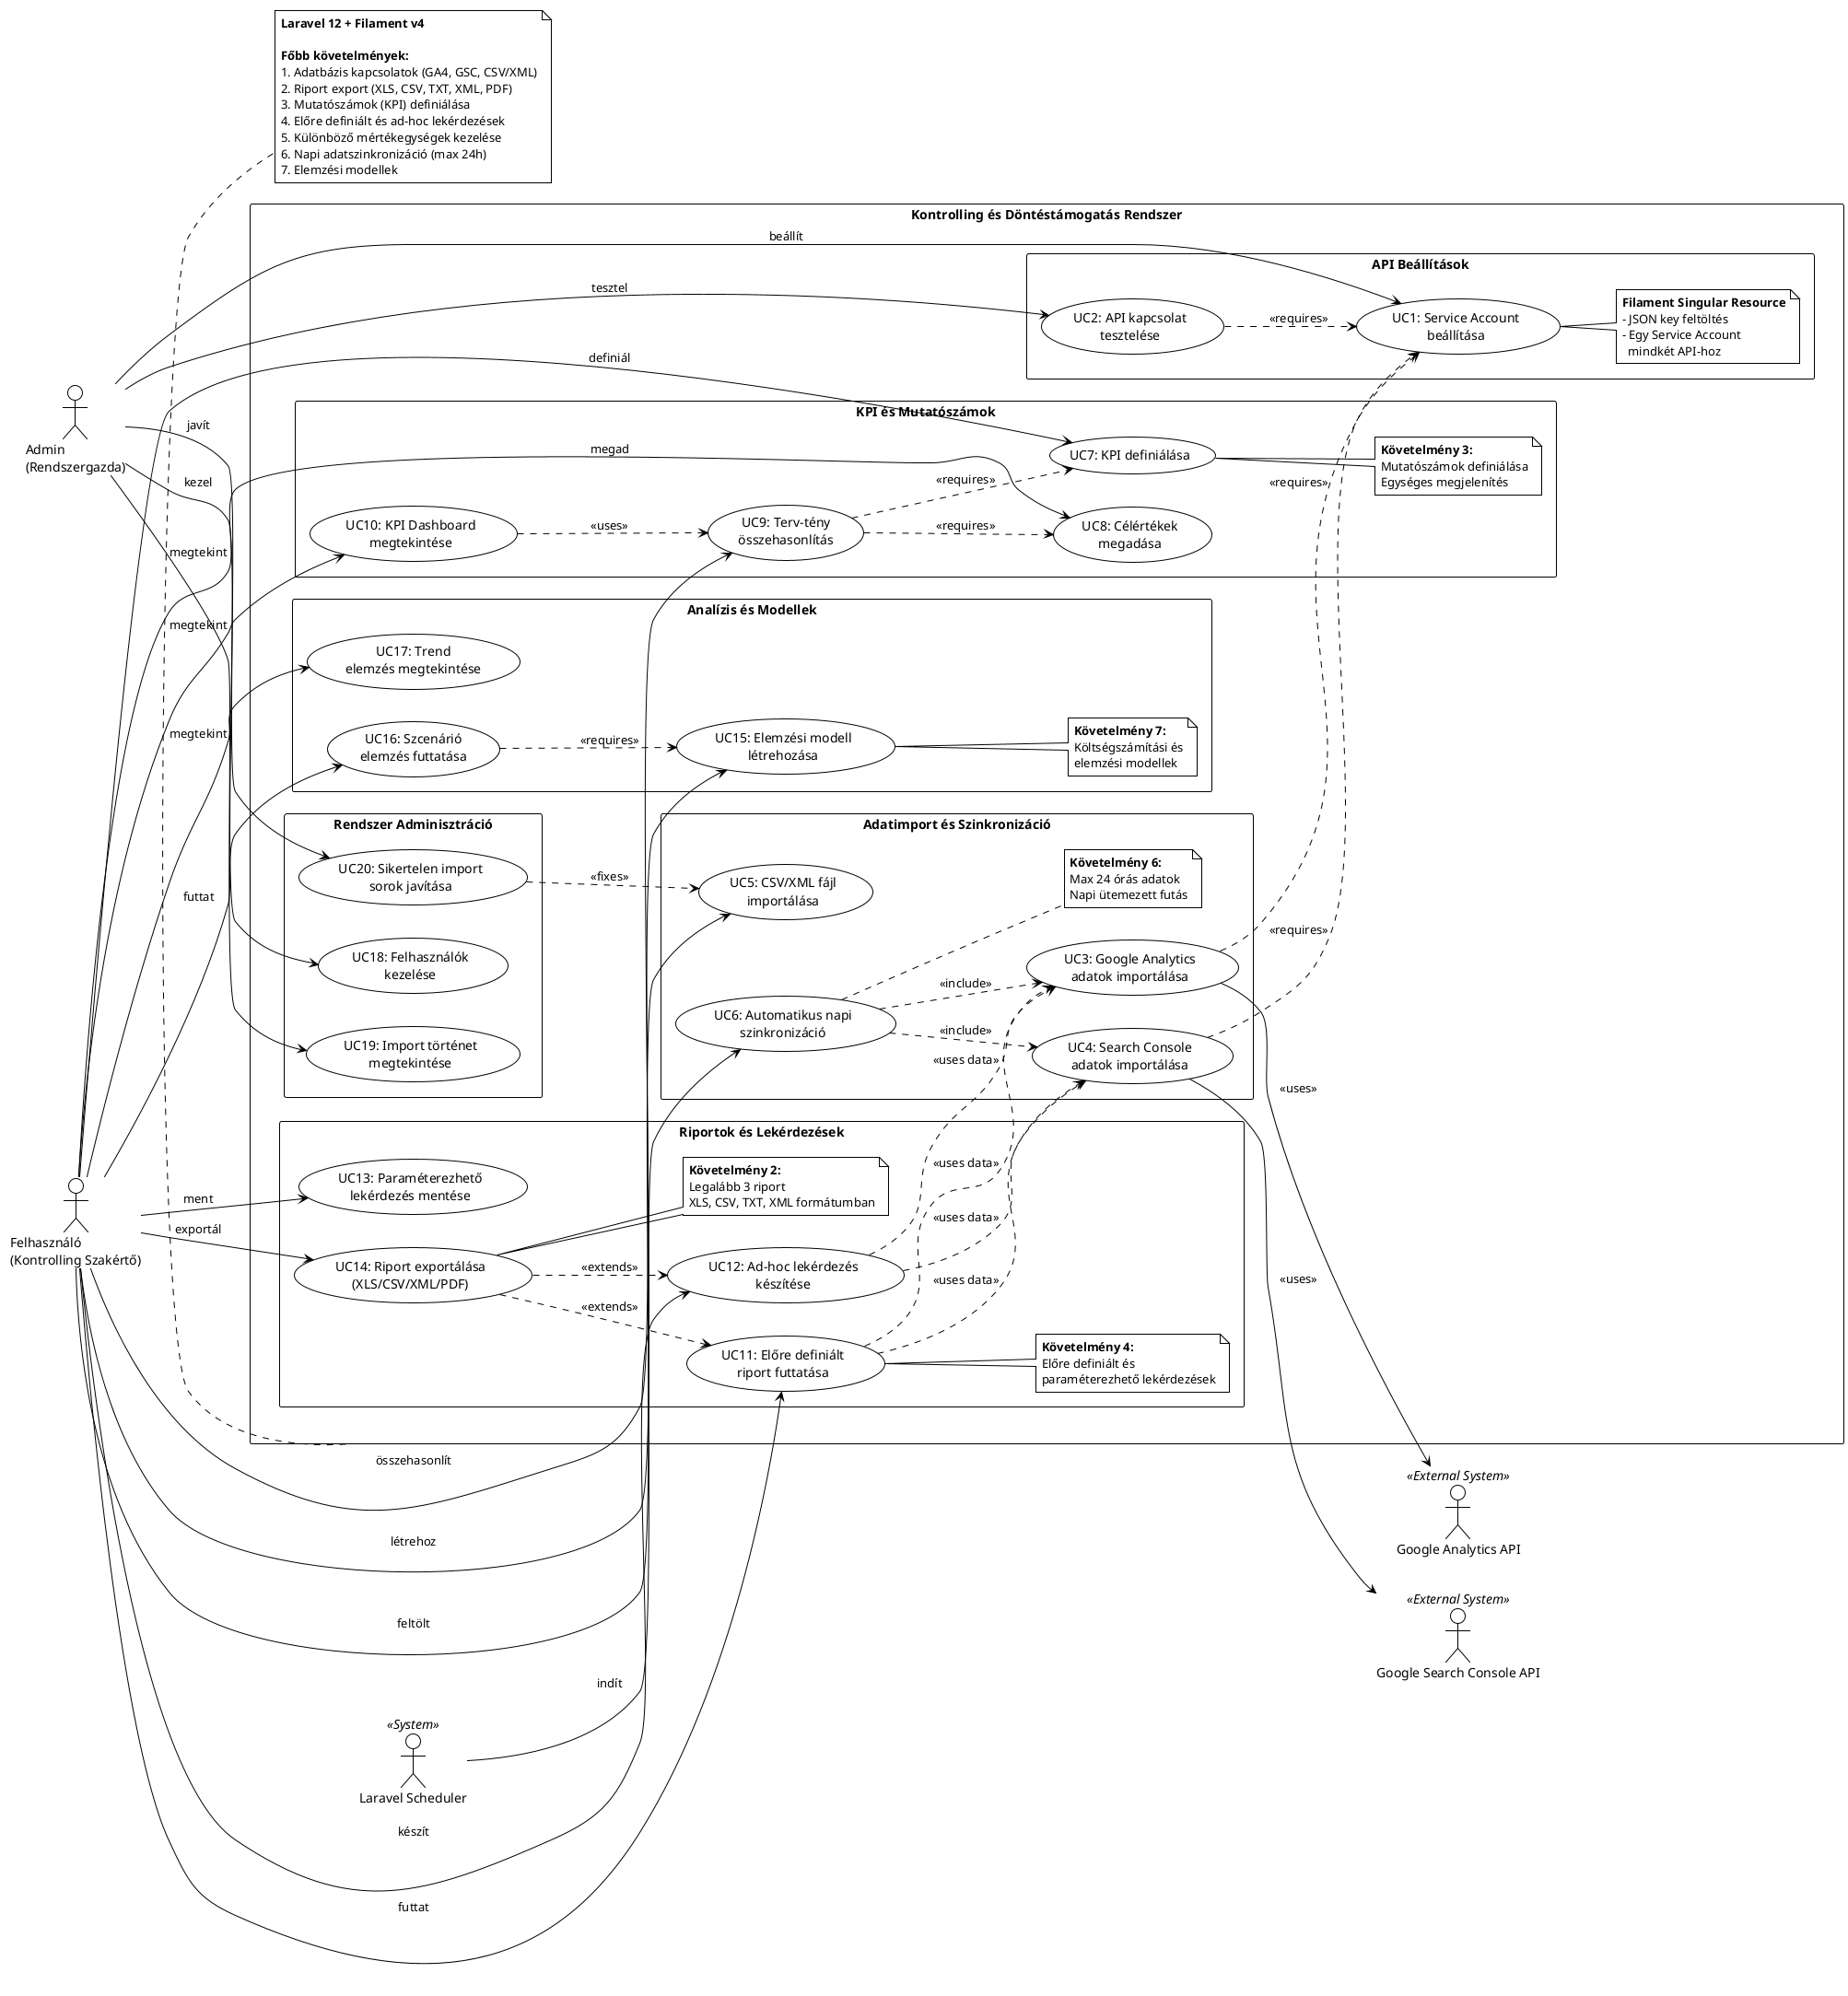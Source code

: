 @startuml Kontrolling Rendszer - Use Case Diagram

!theme plain
left to right direction
skinparam packageStyle rectangle

actor "Admin\n(Rendszergazda)" as Admin
actor "Felhasználó\n(Kontrolling Szakértő)" as User
actor "Google Analytics API" as GA4 <<External System>>
actor "Google Search Console API" as GSC <<External System>>
actor "Laravel Scheduler" as Scheduler <<System>>

rectangle "Kontrolling és Döntéstámogatás Rendszer" {

  ' ============================================
  ' API KONFIGURÁCIÓ
  ' ============================================

  package "API Beállítások" {
    usecase "UC1: Service Account\nbeállítása" as UC1
    usecase "UC2: API kapcsolat\ntesztelése" as UC2

    note right of UC1
      **Filament Singular Resource**
      - JSON key feltöltés
      - Egy Service Account
        mindkét API-hoz
    end note
  }

  ' ============================================
  ' ADATIMPORT
  ' ============================================

  package "Adatimport és Szinkronizáció" {
    usecase "UC3: Google Analytics\nadatok importálása" as UC3
    usecase "UC4: Search Console\nadatok importálása" as UC4
    usecase "UC5: CSV/XML fájl\nimportálása" as UC5
    usecase "UC6: Automatikus napi\nszinkronizáció" as UC6

    note right of UC6
      **Követelmény 6:**
      Max 24 órás adatok
      Napi ütemezett futás
    end note
  }

  ' ============================================
  ' KPI KEZELÉS
  ' ============================================

  package "KPI és Mutatószámok" {
    usecase "UC7: KPI definiálása" as UC7
    usecase "UC8: Célértékek\nmegadása" as UC8
    usecase "UC9: Terv-tény\nösszehasonlítás" as UC9
    usecase "UC10: KPI Dashboard\nmegtekintése" as UC10

    note right of UC7
      **Követelmény 3:**
      Mutatószámok definiálása
      Egységes megjelenítés
    end note
  }

  ' ============================================
  ' RIPORTOK
  ' ============================================

  package "Riportok és Lekérdezések" {
    usecase "UC11: Előre definiált\nriport futtatása" as UC11
    usecase "UC12: Ad-hoc lekérdezés\nkészítése" as UC12
    usecase "UC13: Paraméterezhető\nlekérdezés mentése" as UC13
    usecase "UC14: Riport exportálása\n(XLS/CSV/XML/PDF)" as UC14

    note right of UC11
      **Követelmény 4:**
      Előre definiált és
      paraméterezhető lekérdezések
    end note

    note right of UC14
      **Követelmény 2:**
      Legalább 3 riport
      XLS, CSV, TXT, XML formátumban
    end note
  }

  ' ============================================
  ' ANALITIKA
  ' ============================================

  package "Analízis és Modellek" {
    usecase "UC15: Elemzési modell\nlétrehozása" as UC15
    usecase "UC16: Szcenárió\nelemzés futtatása" as UC16
    usecase "UC17: Trend\nelemzés megtekintése" as UC17

    note right of UC15
      **Követelmény 7:**
      Költségszámítási és
      elemzési modellek
    end note
  }

  ' ============================================
  ' FELHASZNÁLÓI KEZELÉS
  ' ============================================

  package "Rendszer Adminisztráció" {
    usecase "UC18: Felhasználók\nkezelése" as UC18
    usecase "UC19: Import történet\nmegtekintése" as UC19
    usecase "UC20: Sikertelen import\nsorok javítása" as UC20
  }
}

' ============================================
' ADMIN CONNECTIONS
' ============================================

Admin --> UC1 : beállít
Admin --> UC2 : tesztel
Admin --> UC18 : kezel
Admin --> UC19 : megtekint
Admin --> UC20 : javít

' ============================================
' USER CONNECTIONS
' ============================================

User --> UC5 : feltölt
User --> UC7 : definiál
User --> UC8 : megad
User --> UC9 : összehasonlít
User --> UC10 : megtekint
User --> UC11 : futtat
User --> UC12 : készít
User --> UC13 : ment
User --> UC14 : exportál
User --> UC15 : létrehoz
User --> UC16 : futtat
User --> UC17 : megtekint

' ============================================
' SCHEDULER CONNECTIONS
' ============================================

Scheduler --> UC6 : indít

' ============================================
' EXTERNAL API CONNECTIONS
' ============================================

UC3 --> GA4 : <<uses>>
UC4 --> GSC : <<uses>>
UC6 ..> UC3 : <<include>>
UC6 ..> UC4 : <<include>>

' ============================================
' INTERNAL DEPENDENCIES
' ============================================

UC3 ..> UC1 : <<requires>>
UC4 ..> UC1 : <<requires>>
UC2 ..> UC1 : <<requires>>

UC9 ..> UC7 : <<requires>>
UC9 ..> UC8 : <<requires>>
UC10 ..> UC9 : <<uses>>

UC11 ..> UC3 : <<uses data>>
UC11 ..> UC4 : <<uses data>>
UC12 ..> UC3 : <<uses data>>
UC12 ..> UC4 : <<uses data>>

UC14 ..> UC11 : <<extends>>
UC14 ..> UC12 : <<extends>>

UC16 ..> UC15 : <<requires>>

UC20 ..> UC5 : <<fixes>>

' ============================================
' NOTES
' ============================================

note bottom of "Kontrolling és Döntéstámogatás Rendszer"
  **Laravel 12 + Filament v4**

  **Főbb követelmények:**
  1. Adatbázis kapcsolatok (GA4, GSC, CSV/XML)
  2. Riport export (XLS, CSV, TXT, XML, PDF)
  3. Mutatószámok (KPI) definiálása
  4. Előre definiált és ad-hoc lekérdezések
  5. Különböző mértékegységek kezelése
  6. Napi adatszinkronizáció (max 24h)
  7. Elemzési modellek
end note

@enduml
